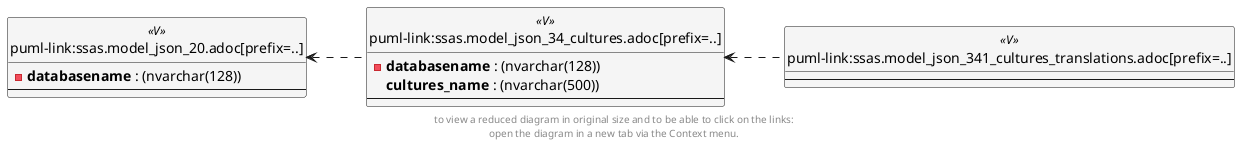 @startuml
left to right direction
'top to bottom direction
hide circle
'avoide "." issues:
set namespaceSeparator none


skinparam class {
  BackgroundColor White
  BackgroundColor<<FN>> Yellow
  BackgroundColor<<FS>> Yellow
  BackgroundColor<<FT>> LightGray
  BackgroundColor<<IF>> Yellow
  BackgroundColor<<IS>> Yellow
  BackgroundColor<<P>> Aqua
  BackgroundColor<<PC>> Aqua
  BackgroundColor<<SN>> Yellow
  BackgroundColor<<SO>> SlateBlue
  BackgroundColor<<TF>> LightGray
  BackgroundColor<<TR>> Tomato
  BackgroundColor<<U>> White
  BackgroundColor<<V>> WhiteSmoke
  BackgroundColor<<X>> Aqua
}


entity "puml-link:ssas.model_json_20.adoc[prefix=..]" as ssas.model_json_20 << V >> {
  - **databasename** : (nvarchar(128))
  --
}

entity "puml-link:ssas.model_json_34_cultures.adoc[prefix=..]" as ssas.model_json_34_cultures << V >> {
  - **databasename** : (nvarchar(128))
  **cultures_name** : (nvarchar(500))
  --
}

entity "puml-link:ssas.model_json_341_cultures_translations.adoc[prefix=..]" as ssas.model_json_341_cultures_translations << V >> {
  --
}

ssas.model_json_20 <.. ssas.model_json_34_cultures
ssas.model_json_34_cultures <.. ssas.model_json_341_cultures_translations
footer
to view a reduced diagram in original size and to be able to click on the links:
open the diagram in a new tab via the Context menu.
end footer

@enduml

